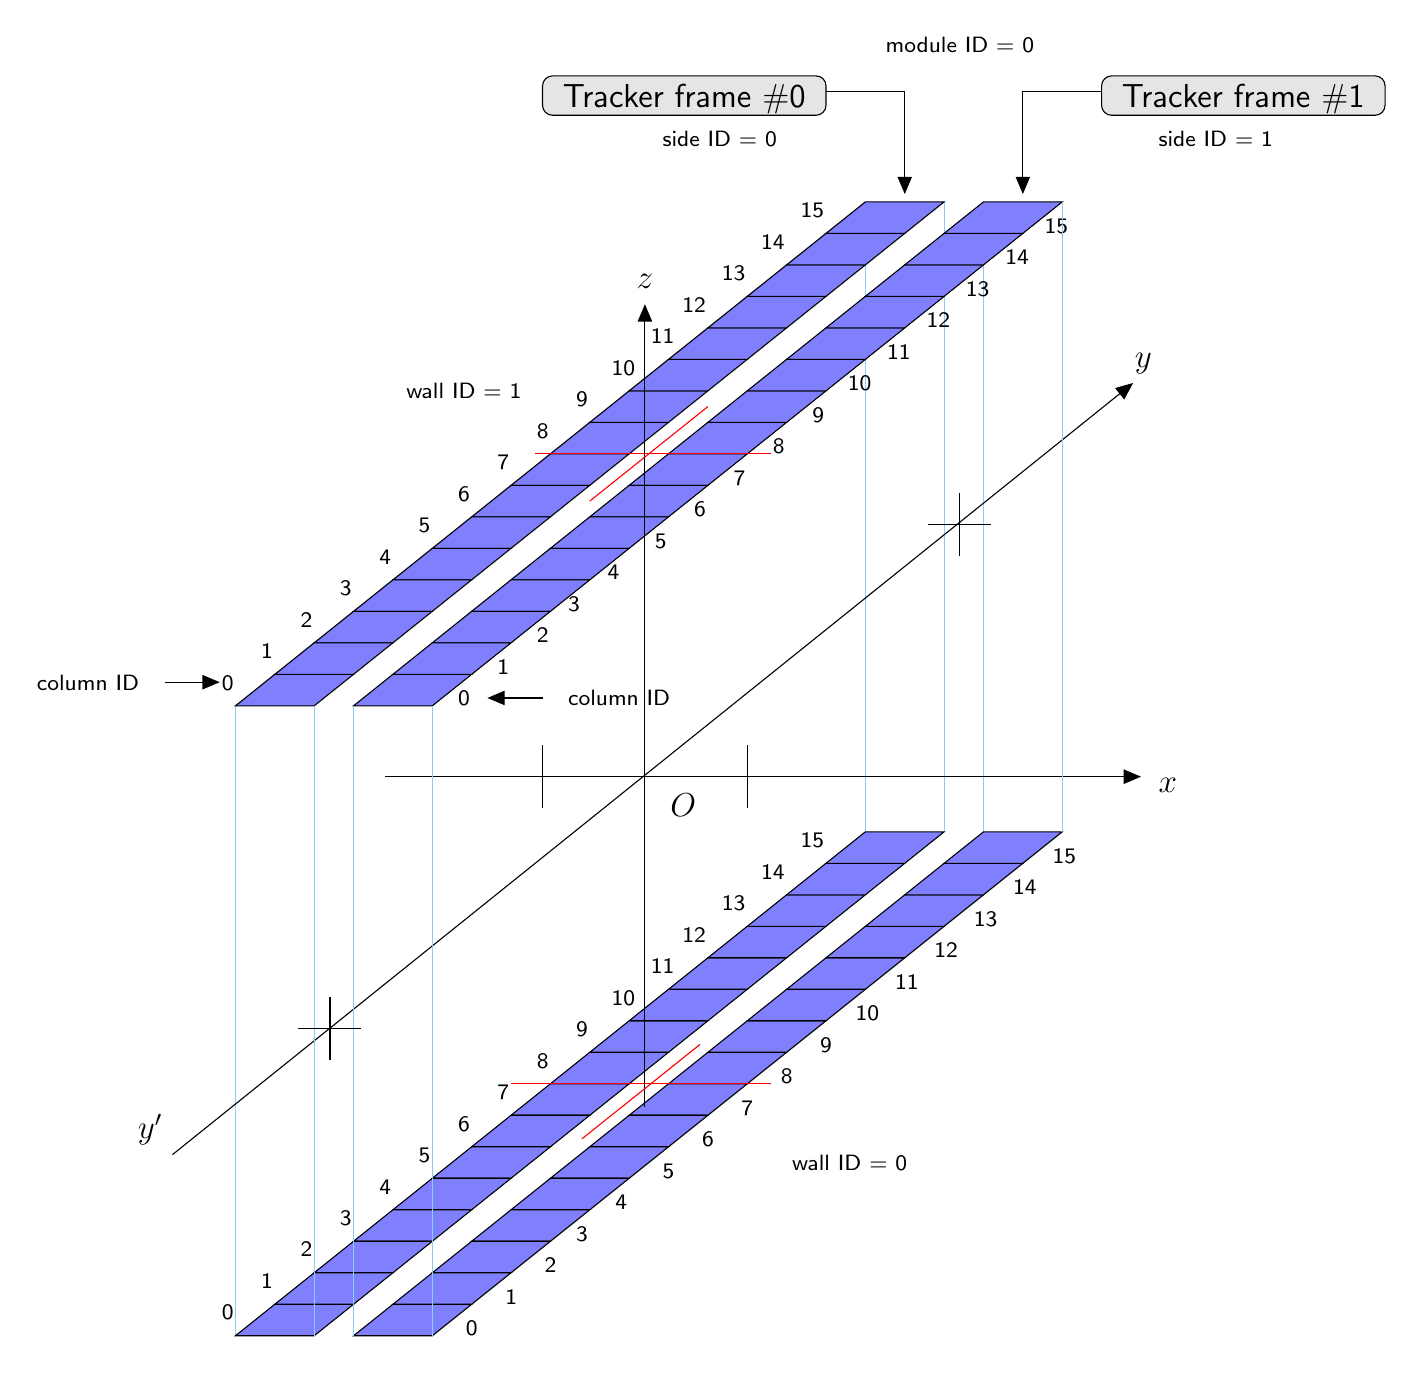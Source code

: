 \begin{tikzpicture}[y=-1cm]
\sf
\definecolor{penColor}{rgb}{0.529,0.808,1}
\draw[penColor] (12,17.1) -- (12,9.1);
\draw[penColor] (13,17.1) -- (13,9.1);
\draw[penColor] (13.5,17.1) -- (13.5,9.1);
\draw[penColor] (4,23.5) -- (4,15.5);
\path[rounded corners=3.6bp,draw=black,fill=white!90!black] (18.6,8) rectangle (15,7.5);
\path (16.8,7.9) node[text=black,anchor=base] {\large{}Tracker frame \#1};
\path[rounded corners=3.6bp,draw=black,fill=white!90!black] (11.5,8) rectangle (7.9,7.5);
\path (9.7,7.9) node[text=black,anchor=base] {\large{}Tracker frame \#0};
\path (15.6,16.6) node[text=black,anchor=base west] {\large{}$x$};
\path (9.2,10.2) node[text=black,anchor=base] {\large{}$z$};
\draw[arrows=-triangle 45,black] (7.9,15.4) -- (7.2,15.4);
\draw[arrows=-triangle 45,black] (3.1,15.2) -- (3.8,15.2);
\draw[arrows=-triangle 45,black] (3.2,21.2) -- (15.4,11.4);
\path[draw=black,fill=white,arrows=-triangle 45] (5.9,16.4) -- (15.5,16.4);
\draw[arrows=-triangle 45,black] (15,7.7) -- (14,7.7) -- (14,9);
\draw[arrows=-triangle 45,black] (11.5,7.7) -- (12.5,7.7) -- (12.5,9);
\path[draw=black,fill=blue!50] (9.5,20.3) -- (10.5,20.3) -- (11,19.9) -- (10,19.9) -- cycle;
\path[draw=black,fill=blue!50] (10,19.9) -- (11,19.9) -- (11.5,19.5) -- (10.5,19.5) -- cycle;
\path[draw=black,fill=blue!50] (10.5,19.5) -- (11.5,19.5) -- (12,19.1) -- (11,19.1) -- cycle;
\path[draw=black,fill=blue!50] (9,20.7) -- (10,20.7) -- (10.5,20.3) -- (9.5,20.3) -- cycle;
\path[draw=black,fill=blue!50] (8.5,21.1) -- (9.5,21.1) -- (10,20.7) -- (9,20.7) -- cycle;
\path[draw=black,fill=blue!50] (8,21.5) -- (9,21.5) -- (9.5,21.1) -- (8.5,21.1) -- cycle;
\path[draw=black,fill=blue!50] (7.5,21.9) -- (8.5,21.9) -- (9,21.5) -- (8,21.5) -- cycle;
\path[draw=black,fill=blue!50] (7,22.3) -- (8,22.3) -- (8.5,21.9) -- (7.5,21.9) -- cycle;
\path[draw=black,fill=blue!50] (6.5,22.7) -- (7.5,22.7) -- (8,22.3) -- (7,22.3) -- cycle;
\path[draw=black,fill=blue!50] (5.5,23.5) -- (6.5,23.5) -- (7,23.1) -- (6,23.1) -- cycle;
\path[draw=black,fill=blue!50] (6,23.1) -- (7,23.1) -- (7.5,22.7) -- (6.5,22.7) -- cycle;
\path[draw=black,fill=blue!50] (11,19.1) -- (12,19.1) -- (12.5,18.7) -- (11.5,18.7) -- cycle;
\path[draw=black,fill=blue!50] (11.5,18.7) -- (12.5,18.7) -- (13,18.3) -- (12,18.3) -- cycle;
\path[draw=black,fill=blue!50] (12,18.3) -- (13,18.3) -- (13.5,17.9) -- (12.5,17.9) -- cycle;
\path[draw=black,fill=blue!50] (12.5,17.9) -- (13.5,17.9) -- (14,17.5) -- (13,17.5) -- cycle;
\path[draw=black,fill=blue!50] (13,17.5) -- (14,17.5) -- (14.5,17.1) -- (13.5,17.1) -- cycle;
\path[draw=black,fill=blue!50] (8,20.3) -- (9,20.3) -- (9.5,19.9) -- (8.5,19.9) -- cycle;
\path[draw=black,fill=blue!50] (8.5,19.9) -- (9.5,19.9) -- (10,19.5) -- (9,19.5) -- cycle;
\path[draw=black,fill=blue!50] (9,19.5) -- (10,19.5) -- (10.5,19.1) -- (9.5,19.1) -- cycle;
\path[draw=black,fill=blue!50] (7.5,20.7) -- (8.5,20.7) -- (9,20.3) -- (8,20.3) -- cycle;
\path[draw=black,fill=blue!50] (7,21.1) -- (8,21.1) -- (8.5,20.7) -- (7.5,20.7) -- cycle;
\path[draw=black,fill=blue!50] (6.5,21.5) -- (7.5,21.5) -- (8,21.1) -- (7,21.1) -- cycle;
\path[draw=black,fill=blue!50] (6,21.9) -- (7,21.9) -- (7.5,21.5) -- (6.5,21.5) -- cycle;
\path[draw=black,fill=blue!50] (5.5,22.3) -- (6.5,22.3) -- (7,21.9) -- (6,21.9) -- cycle;
\path[draw=black,fill=blue!50] (5,22.7) -- (6,22.7) -- (6.5,22.3) -- (5.5,22.3) -- cycle;
\path[draw=black,fill=blue!50] (4,23.5) -- (5,23.5) -- (5.5,23.1) -- (4.5,23.1) -- cycle;
\path[draw=black,fill=blue!50] (4.5,23.1) -- (5.5,23.1) -- (6,22.7) -- (5,22.7) -- cycle;
\path[draw=black,fill=blue!50] (9.5,19.1) -- (10.5,19.1) -- (11,18.7) -- (10,18.7) -- cycle;
\path[draw=black,fill=blue!50] (10,18.7) -- (11,18.7) -- (11.5,18.3) -- (10.5,18.3) -- cycle;
\path[draw=black,fill=blue!50] (10.5,18.3) -- (11.5,18.3) -- (12,17.9) -- (11,17.9) -- cycle;
\path[draw=black,fill=blue!50] (11,17.9) -- (12,17.9) -- (12.5,17.5) -- (11.5,17.5) -- cycle;
\path[draw=black,fill=blue!50] (11.5,17.5) -- (12.5,17.5) -- (13,17.1) -- (12,17.1) -- cycle;
\path[draw=black,fill=blue!50] (9.5,12.3) -- (10.5,12.3) -- (11,11.9) -- (10,11.9) -- cycle;
\path[draw=black,fill=blue!50] (10,11.9) -- (11,11.9) -- (11.5,11.5) -- (10.5,11.5) -- cycle;
\path[draw=black,fill=blue!50] (10.5,11.5) -- (11.5,11.5) -- (12,11.1) -- (11,11.1) -- cycle;
\path[draw=black,fill=blue!50] (9,12.7) -- (10,12.7) -- (10.5,12.3) -- (9.5,12.3) -- cycle;
\path[draw=black,fill=blue!50] (8.5,13.1) -- (9.5,13.1) -- (10,12.7) -- (9,12.7) -- cycle;
\path[draw=black,fill=blue!50] (8,13.5) -- (9,13.5) -- (9.5,13.1) -- (8.5,13.1) -- cycle;
\path[draw=black,fill=blue!50] (7.5,13.9) -- (8.5,13.9) -- (9,13.5) -- (8,13.5) -- cycle;
\path[draw=black,fill=blue!50] (7,14.3) -- (8,14.3) -- (8.5,13.9) -- (7.5,13.9) -- cycle;
\path[draw=black,fill=blue!50] (6.5,14.7) -- (7.5,14.7) -- (8,14.3) -- (7,14.3) -- cycle;
\path[draw=black,fill=blue!50] (5.5,15.5) -- (6.5,15.5) -- (7,15.1) -- (6,15.1) -- cycle;
\path[draw=black,fill=blue!50] (6,15.1) -- (7,15.1) -- (7.5,14.7) -- (6.5,14.7) -- cycle;
\path[draw=black,fill=blue!50] (11,11.1) -- (12,11.1) -- (12.5,10.7) -- (11.5,10.7) -- cycle;
\path[draw=black,fill=blue!50] (11.5,10.7) -- (12.5,10.7) -- (13,10.3) -- (12,10.3) -- cycle;
\path[draw=black,fill=blue!50] (12,10.3) -- (13,10.3) -- (13.5,9.9) -- (12.5,9.9) -- cycle;
\path[draw=black,fill=blue!50] (12.5,9.9) -- (13.5,9.9) -- (14,9.5) -- (13,9.5) -- cycle;
\path[draw=black,fill=blue!50] (13,9.5) -- (14,9.5) -- (14.5,9.1) -- (13.5,9.1) -- cycle;
\path[draw=black,fill=blue!50] (8,12.3) -- (9,12.3) -- (9.5,11.9) -- (8.5,11.9) -- cycle;
\path[draw=black,fill=blue!50] (8.5,11.9) -- (9.5,11.9) -- (10,11.5) -- (9,11.5) -- cycle;
\path[draw=black,fill=blue!50] (9,11.5) -- (10,11.5) -- (10.5,11.1) -- (9.5,11.1) -- cycle;
\path[draw=black,fill=blue!50] (7.5,12.7) -- (8.5,12.7) -- (9,12.3) -- (8,12.3) -- cycle;
\path[draw=black,fill=blue!50] (7,13.1) -- (8,13.1) -- (8.5,12.7) -- (7.5,12.7) -- cycle;
\path[draw=black,fill=blue!50] (6.5,13.5) -- (7.5,13.5) -- (8,13.1) -- (7,13.1) -- cycle;
\path[draw=black,fill=blue!50] (6,13.9) -- (7,13.9) -- (7.5,13.5) -- (6.5,13.5) -- cycle;
\path[draw=black,fill=blue!50] (5.5,14.3) -- (6.5,14.3) -- (7,13.9) -- (6,13.9) -- cycle;
\path[draw=black,fill=blue!50] (5,14.7) -- (6,14.7) -- (6.5,14.3) -- (5.5,14.3) -- cycle;
\path[draw=black,fill=blue!50] (4,15.5) -- (5,15.5) -- (5.5,15.1) -- (4.5,15.1) -- cycle;
\path[draw=black,fill=blue!50] (4.5,15.1) -- (5.5,15.1) -- (6,14.7) -- (5,14.7) -- cycle;
\path[draw=black,fill=blue!50] (9.5,11.1) -- (10.5,11.1) -- (11,10.7) -- (10,10.7) -- cycle;
\path[draw=black,fill=blue!50] (10,10.7) -- (11,10.7) -- (11.5,10.3) -- (10.5,10.3) -- cycle;
\path[draw=black,fill=blue!50] (10.5,10.3) -- (11.5,10.3) -- (12,9.9) -- (11,9.9) -- cycle;
\path[draw=black,fill=blue!50] (11,9.9) -- (12,9.9) -- (12.5,9.5) -- (11.5,9.5) -- cycle;
\path[draw=black,fill=blue!50] (11.5,9.5) -- (12.5,9.5) -- (13,9.1) -- (12,9.1) -- cycle;
\path (4.6,14.9) node[text=black,anchor=base east] {\footnotesize{}1};
\path (5.1,14.5) node[text=black,anchor=base east] {\footnotesize{}2};
\path (5.6,14.1) node[text=black,anchor=base east] {\footnotesize{}3};
\path (6.1,13.7) node[text=black,anchor=base east] {\footnotesize{}4};
\path (6.6,13.3) node[text=black,anchor=base east] {\footnotesize{}5};
\path (7.1,12.9) node[text=black,anchor=base east] {\footnotesize{}6};
\path (7.6,12.5) node[text=black,anchor=base east] {\footnotesize{}7};
\path (8.1,12.1) node[text=black,anchor=base east] {\footnotesize{}8};
\path (8.6,11.7) node[text=black,anchor=base east] {\footnotesize{}9};
\path (9.2,11.3) node[text=black,anchor=base east] {\footnotesize{}10};
\path (9.7,10.9) node[text=black,anchor=base east] {\footnotesize{}11};
\path (10.1,10.5) node[text=black,anchor=base east] {\footnotesize{}12};
\path (10.6,10.1) node[text=black,anchor=base east] {\footnotesize{}13};
\path (11.6,9.3) node[text=black,anchor=base east] {\footnotesize{}15};
\path (11.1,9.7) node[text=black,anchor=base east] {\footnotesize{}14};
\path (4.1,15.3) node[text=black,anchor=base east] {\footnotesize{}0};
\path (4.6,22.9) node[text=black,anchor=base east] {\footnotesize{}1};
\path (5.1,22.5) node[text=black,anchor=base east] {\footnotesize{}2};
\path (5.6,22.1) node[text=black,anchor=base east] {\footnotesize{}3};
\path (6.1,21.7) node[text=black,anchor=base east] {\footnotesize{}4};
\path (6.6,21.3) node[text=black,anchor=base east] {\footnotesize{}5};
\path (7.1,20.9) node[text=black,anchor=base east] {\footnotesize{}6};
\path (7.6,20.5) node[text=black,anchor=base east] {\footnotesize{}7};
\path (8.1,20.1) node[text=black,anchor=base east] {\footnotesize{}8};
\path (8.6,19.7) node[text=black,anchor=base east] {\footnotesize{}9};
\path (9.2,19.3) node[text=black,anchor=base east] {\footnotesize{}10};
\path (9.7,18.9) node[text=black,anchor=base east] {\footnotesize{}11};
\path (10.1,18.5) node[text=black,anchor=base east] {\footnotesize{}12};
\path (10.6,18.1) node[text=black,anchor=base east] {\footnotesize{}13};
\path (11.6,17.3) node[text=black,anchor=base east] {\footnotesize{}15};
\path (11.1,17.7) node[text=black,anchor=base east] {\footnotesize{}14};
\path (4.1,23.3) node[text=black,anchor=base east] {\footnotesize{}0};
\path (9,13.9) node[text=black,anchor=base east] {\footnotesize{}4};
\path (11.1,12.3) node[text=black,anchor=base east] {\footnotesize{}8};
\path (11.6,11.9) node[text=black,anchor=base east] {\footnotesize{}9};
\path (12.2,11.5) node[text=black,anchor=base east] {\footnotesize{}10};
\path (12.7,11.1) node[text=black,anchor=base east] {\footnotesize{}11};
\path (13.2,10.7) node[text=black,anchor=base east] {\footnotesize{}12};
\path (13.7,10.3) node[text=black,anchor=base east] {\footnotesize{}13};
\path (14.2,9.9) node[text=black,anchor=base east] {\footnotesize{}14};
\path (14.7,9.5) node[text=black,anchor=base east] {\footnotesize{}15};
\path (10.6,12.7) node[text=black,anchor=base east] {\footnotesize{}7};
\path (10.1,13.1) node[text=black,anchor=base east] {\footnotesize{}6};
\path (9.6,13.5) node[text=black,anchor=base east] {\footnotesize{}5};
\path (8.5,14.3) node[text=black,anchor=base east] {\footnotesize{}3};
\path (8.1,14.7) node[text=black,anchor=base east] {\footnotesize{}2};
\path (7.6,15.1) node[text=black,anchor=base east] {\footnotesize{}1};
\path (7.1,15.5) node[text=black,anchor=base east] {\footnotesize{}0};
\path (9.1,21.9) node[text=black,anchor=base east] {\footnotesize{}4};
\path (11.2,20.3) node[text=black,anchor=base east] {\footnotesize{}8};
\path (11.7,19.9) node[text=black,anchor=base east] {\footnotesize{}9};
\path (12.3,19.5) node[text=black,anchor=base east] {\footnotesize{}10};
\path (12.8,19.1) node[text=black,anchor=base east] {\footnotesize{}11};
\path (13.3,18.7) node[text=black,anchor=base east] {\footnotesize{}12};
\path (13.8,18.3) node[text=black,anchor=base east] {\footnotesize{}13};
\path (14.3,17.9) node[text=black,anchor=base east] {\footnotesize{}14};
\path (14.8,17.5) node[text=black,anchor=base east] {\footnotesize{}15};
\path (10.7,20.7) node[text=black,anchor=base east] {\footnotesize{}7};
\path (10.2,21.1) node[text=black,anchor=base east] {\footnotesize{}6};
\path (9.7,21.5) node[text=black,anchor=base east] {\footnotesize{}5};
\path (8.6,22.3) node[text=black,anchor=base east] {\footnotesize{}3};
\path (8.2,22.7) node[text=black,anchor=base east] {\footnotesize{}2};
\path (7.7,23.1) node[text=black,anchor=base east] {\footnotesize{}1};
\path (7.2,23.5) node[text=black,anchor=base east] {\footnotesize{}0};
\draw[penColor] (5,23.5) -- (5,15.5);
\draw[penColor] (5.5,23.5) -- (5.5,15.5);
\draw[penColor] (6.5,23.5) -- (6.5,15.5);
\draw[penColor] (14.5,17.1) -- (14.5,9.1);
\draw[red] (7.8,12.3) -- (10.8,12.3);
\draw[arrows=-triangle 45,black] (9.2,20.6) -- (9.2,10.4);
\draw[red] (7.5,20.3) -- (10.8,20.3);
\draw[red] (8.5,12.9) -- (10,11.7);
\draw[red] (8.4,21) -- (9.9,19.8);
\draw[black] (5.2,20) -- (5.2,19.2);
\draw[black] (13.2,13.6) -- (13.2,12.8);
\draw[black] (4.8,19.6) -- (5.6,19.6);
\draw[black] (12.8,13.2) -- (13.6,13.2);
\draw[black] (10.5,16.8) -- (10.5,16);
\draw[black] (7.9,16.8) -- (7.9,16);
\path (6.9,11.6) node[text=black,anchor=base] {\footnotesize{}wall ID = 1};
\path (11.8,21.4) node[text=black,anchor=base] {\footnotesize{}wall ID = 0};
\path (13.2,7.2) node[text=black,anchor=base] {\footnotesize{}module ID = 0};
\path (15.6,8.4) node[text=black,anchor=base west] {\footnotesize{}side ID = 1};
\path (11,8.4) node[text=black,anchor=base east] {\footnotesize{}side ID = 0};
\path (2.9,15.3) node[text=black,anchor=base east] {\footnotesize{}column ID};
\path (8.1,15.5) node[text=black,anchor=base west] {\footnotesize{}column ID};
\path (3.2,21) node[text=black,anchor=base east] {\large{}$y'$};
\path (15.3,11.2) node[text=black,anchor=base west] {\large{}$y$};
\path (9.4,16.9) node[text=black,anchor=base west] {\large{}$O$};

\end{tikzpicture}%

%% Configure (x)emacs for this file ...
%% Local Variables:
%% mode: latex
%% End: